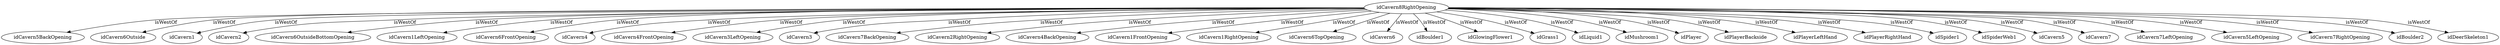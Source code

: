 strict digraph  {
idCavern8RightOpening [node_type=entity_node];
idCavern5BackOpening [node_type=entity_node];
idCavern6Outside [node_type=entity_node];
idCavern1 [node_type=entity_node];
idCavern2 [node_type=entity_node];
idCavern6OutsideBottomOpening [node_type=entity_node];
idCavern1LeftOpening [node_type=entity_node];
idCavern6FrontOpening [node_type=entity_node];
idCavern4 [node_type=entity_node];
idCavern4FrontOpening [node_type=entity_node];
idCavern3LeftOpening [node_type=entity_node];
idCavern3 [node_type=entity_node];
idCavern7BackOpening [node_type=entity_node];
idCavern2RightOpening [node_type=entity_node];
idCavern4BackOpening [node_type=entity_node];
idCavern1FrontOpening [node_type=entity_node];
idCavern1RightOpening [node_type=entity_node];
idCavern6TopOpening [node_type=entity_node];
idCavern6 [node_type=entity_node];
idBoulder1 [node_type=entity_node];
idGlowingFlower1 [node_type=entity_node];
idGrass1 [node_type=entity_node];
idLiquid1 [node_type=entity_node];
idMushroom1 [node_type=entity_node];
idPlayer [node_type=entity_node];
idPlayerBackside [node_type=entity_node];
idPlayerLeftHand [node_type=entity_node];
idPlayerRightHand [node_type=entity_node];
idSpider1 [node_type=entity_node];
idSpiderWeb1 [node_type=entity_node];
idCavern5 [node_type=entity_node];
idCavern7 [node_type=entity_node];
idCavern7LeftOpening [node_type=entity_node];
idCavern5LeftOpening [node_type=entity_node];
idCavern7RightOpening [node_type=entity_node];
idBoulder2 [node_type=entity_node];
idDeerSkeleton1 [node_type=entity_node];
idCavern8RightOpening -> idCavern5BackOpening  [edge_type=relationship, label=isWestOf];
idCavern8RightOpening -> idCavern6Outside  [edge_type=relationship, label=isWestOf];
idCavern8RightOpening -> idCavern1  [edge_type=relationship, label=isWestOf];
idCavern8RightOpening -> idCavern2  [edge_type=relationship, label=isWestOf];
idCavern8RightOpening -> idCavern6OutsideBottomOpening  [edge_type=relationship, label=isWestOf];
idCavern8RightOpening -> idCavern1LeftOpening  [edge_type=relationship, label=isWestOf];
idCavern8RightOpening -> idCavern6FrontOpening  [edge_type=relationship, label=isWestOf];
idCavern8RightOpening -> idCavern4  [edge_type=relationship, label=isWestOf];
idCavern8RightOpening -> idCavern4FrontOpening  [edge_type=relationship, label=isWestOf];
idCavern8RightOpening -> idCavern3LeftOpening  [edge_type=relationship, label=isWestOf];
idCavern8RightOpening -> idCavern3  [edge_type=relationship, label=isWestOf];
idCavern8RightOpening -> idCavern7BackOpening  [edge_type=relationship, label=isWestOf];
idCavern8RightOpening -> idCavern2RightOpening  [edge_type=relationship, label=isWestOf];
idCavern8RightOpening -> idCavern4BackOpening  [edge_type=relationship, label=isWestOf];
idCavern8RightOpening -> idCavern1FrontOpening  [edge_type=relationship, label=isWestOf];
idCavern8RightOpening -> idCavern1RightOpening  [edge_type=relationship, label=isWestOf];
idCavern8RightOpening -> idCavern6TopOpening  [edge_type=relationship, label=isWestOf];
idCavern8RightOpening -> idCavern6  [edge_type=relationship, label=isWestOf];
idCavern8RightOpening -> idBoulder1  [edge_type=relationship, label=isWestOf];
idCavern8RightOpening -> idGlowingFlower1  [edge_type=relationship, label=isWestOf];
idCavern8RightOpening -> idGrass1  [edge_type=relationship, label=isWestOf];
idCavern8RightOpening -> idLiquid1  [edge_type=relationship, label=isWestOf];
idCavern8RightOpening -> idMushroom1  [edge_type=relationship, label=isWestOf];
idCavern8RightOpening -> idPlayer  [edge_type=relationship, label=isWestOf];
idCavern8RightOpening -> idPlayerBackside  [edge_type=relationship, label=isWestOf];
idCavern8RightOpening -> idPlayerLeftHand  [edge_type=relationship, label=isWestOf];
idCavern8RightOpening -> idPlayerRightHand  [edge_type=relationship, label=isWestOf];
idCavern8RightOpening -> idSpider1  [edge_type=relationship, label=isWestOf];
idCavern8RightOpening -> idSpiderWeb1  [edge_type=relationship, label=isWestOf];
idCavern8RightOpening -> idCavern5  [edge_type=relationship, label=isWestOf];
idCavern8RightOpening -> idCavern7  [edge_type=relationship, label=isWestOf];
idCavern8RightOpening -> idCavern7LeftOpening  [edge_type=relationship, label=isWestOf];
idCavern8RightOpening -> idCavern5LeftOpening  [edge_type=relationship, label=isWestOf];
idCavern8RightOpening -> idCavern7RightOpening  [edge_type=relationship, label=isWestOf];
idCavern8RightOpening -> idBoulder2  [edge_type=relationship, label=isWestOf];
idCavern8RightOpening -> idDeerSkeleton1  [edge_type=relationship, label=isWestOf];
}
